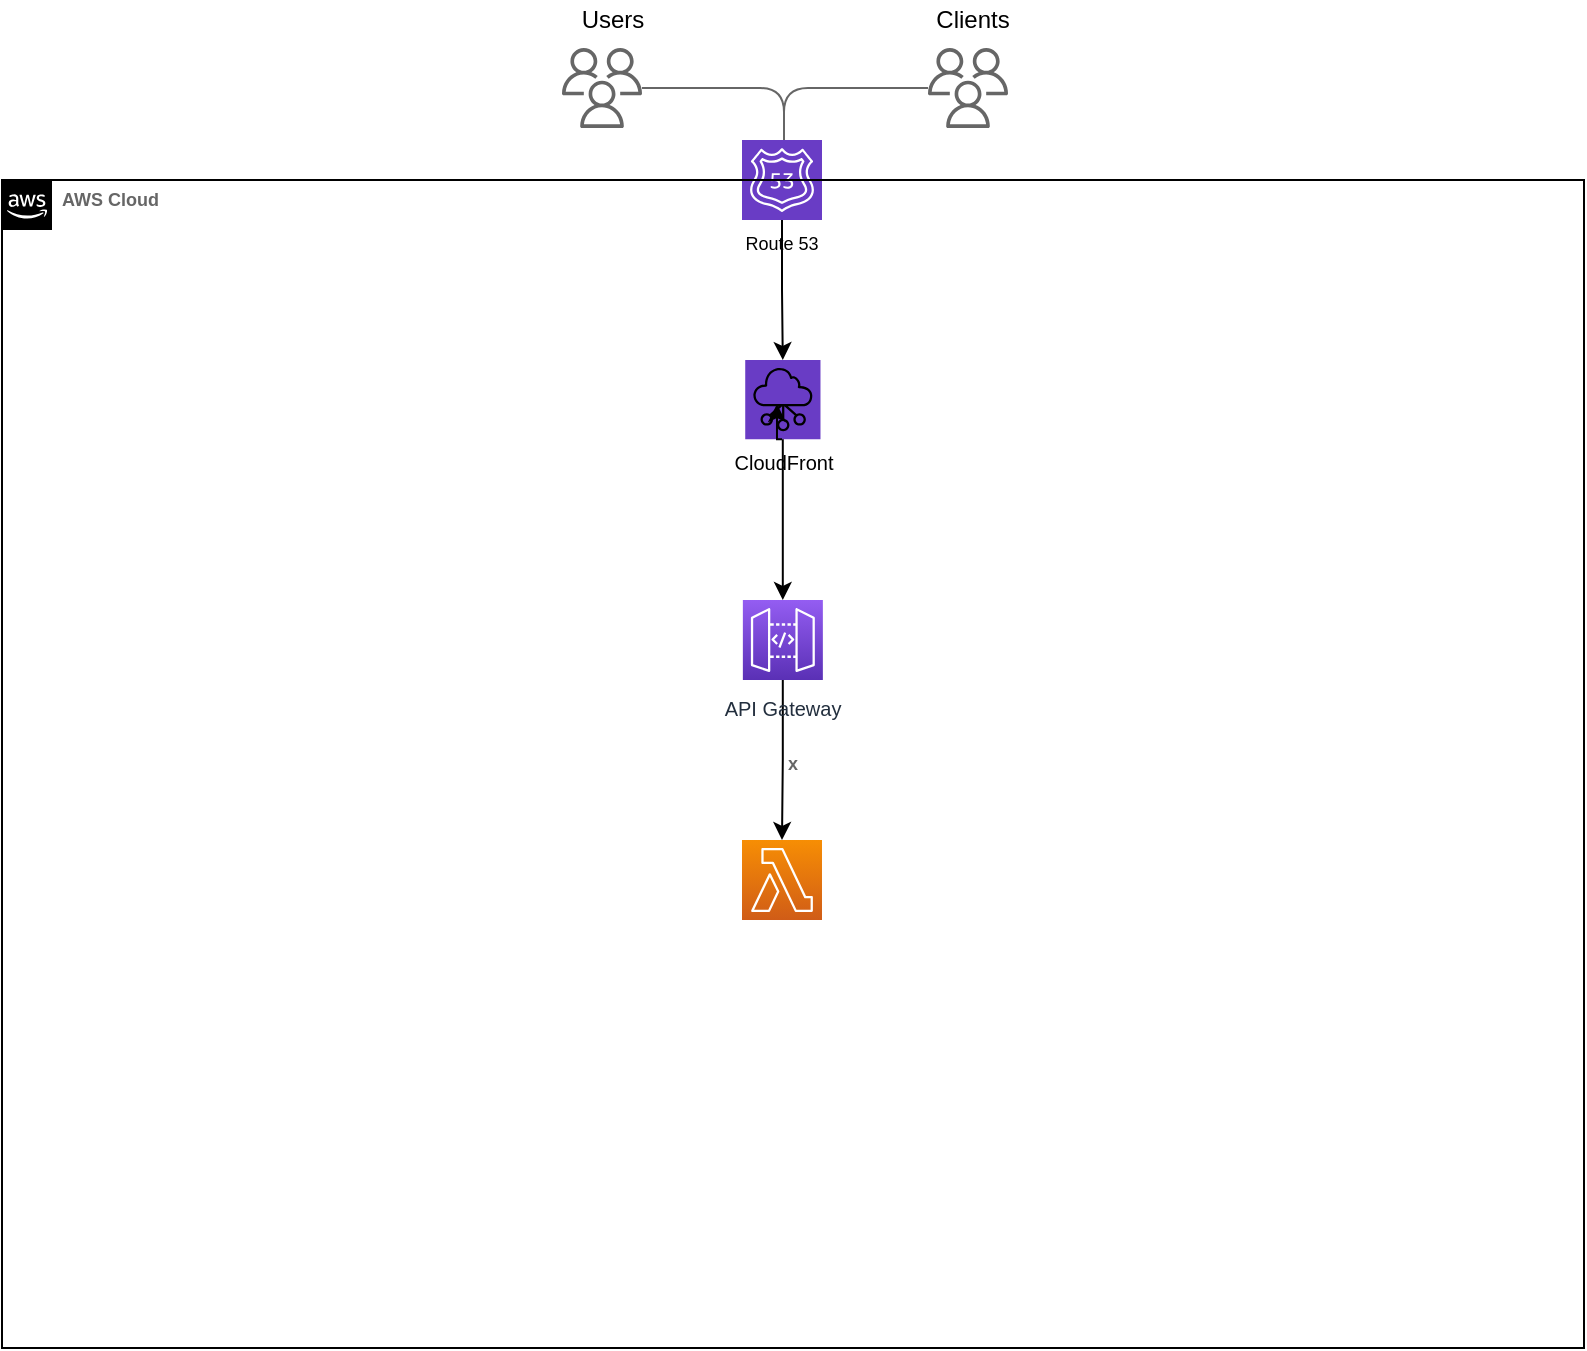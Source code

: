 <mxfile version="13.3.0" type="github">
  <diagram id="En8DPw2VWvYYrCO0BwaC" name="Page-1">
    <mxGraphModel dx="946" dy="614" grid="1" gridSize="10" guides="1" tooltips="1" connect="1" arrows="1" fold="1" page="1" pageScale="1" pageWidth="850" pageHeight="1100" math="0" shadow="0">
      <root>
        <mxCell id="0" />
        <mxCell id="1" parent="0" />
        <UserObject label="" lucidchartObjectId="ZyE4c_P3Ufc7" id="kpLQ-KXEZiZvVzIevv52-104">
          <mxCell style="html=1;whiteSpace=wrap;shape=mxgraph.aws4.users;labelPosition=center;verticalLabelPosition=bottom;align=center;verticalAlign=top;strokeColor=none;fontSize=11;spacing=0;strokeOpacity=100;fillOpacity=100;fillColor=#666666;" vertex="1" parent="1">
            <mxGeometry x="310" y="104" width="40" height="40" as="geometry" />
          </mxCell>
        </UserObject>
        <UserObject label="" lucidchartObjectId="ZyE4HLhWYkgI" id="kpLQ-KXEZiZvVzIevv52-105">
          <mxCell style="html=1;jettySize=18;fontSize=11;strokeColor=#666666;strokeOpacity=100;rounded=1;arcSize=24;edgeStyle=orthogonalEdgeStyle;startArrow=none;;endArrow=none;;exitX=1.0;exitY=0.5;exitPerimeter=1;entryX=0.5;entryY=1.078e-16;entryPerimeter=1;" edge="1" parent="1" source="kpLQ-KXEZiZvVzIevv52-104">
            <mxGeometry width="100" height="100" relative="1" as="geometry">
              <Array as="points">
                <mxPoint x="421.5" y="124" />
              </Array>
              <mxPoint x="421" y="150" as="targetPoint" />
            </mxGeometry>
          </mxCell>
        </UserObject>
        <UserObject label="" lucidchartObjectId="ZyE41c8WnD6." id="kpLQ-KXEZiZvVzIevv52-106">
          <mxCell style="html=1;whiteSpace=wrap;shape=mxgraph.aws4.users;labelPosition=center;verticalLabelPosition=bottom;align=center;verticalAlign=top;strokeColor=none;fontSize=11;spacing=0;strokeOpacity=100;fillOpacity=100;fillColor=#666666;" vertex="1" parent="1">
            <mxGeometry x="493" y="104" width="40" height="40" as="geometry" />
          </mxCell>
        </UserObject>
        <UserObject label="" lucidchartObjectId="ZyE43OfRoB9h" id="kpLQ-KXEZiZvVzIevv52-107">
          <mxCell style="html=1;jettySize=18;fontSize=11;strokeColor=#666666;strokeOpacity=100;rounded=1;arcSize=24;edgeStyle=orthogonalEdgeStyle;startArrow=none;;endArrow=none;;exitX=0;exitY=0.5;exitPerimeter=1;entryX=0.5;entryY=1.078e-16;entryPerimeter=1;" edge="1" parent="1" source="kpLQ-KXEZiZvVzIevv52-106">
            <mxGeometry width="100" height="100" relative="1" as="geometry">
              <Array as="points">
                <mxPoint x="421.5" y="124" />
              </Array>
              <mxPoint x="421" y="150" as="targetPoint" />
            </mxGeometry>
          </mxCell>
        </UserObject>
        <mxCell id="kpLQ-KXEZiZvVzIevv52-108" value="Clients" style="text;html=1;align=center;verticalAlign=middle;resizable=0;points=[];autosize=1;" vertex="1" parent="1">
          <mxGeometry x="490" y="80" width="50" height="20" as="geometry" />
        </mxCell>
        <mxCell id="kpLQ-KXEZiZvVzIevv52-109" value="Users" style="text;html=1;align=center;verticalAlign=middle;resizable=0;points=[];autosize=1;" vertex="1" parent="1">
          <mxGeometry x="310" y="80" width="50" height="20" as="geometry" />
        </mxCell>
        <mxCell id="kpLQ-KXEZiZvVzIevv52-128" style="edgeStyle=orthogonalEdgeStyle;rounded=0;orthogonalLoop=1;jettySize=auto;html=1;" edge="1" parent="1" source="kpLQ-KXEZiZvVzIevv52-126" target="kpLQ-KXEZiZvVzIevv52-122">
          <mxGeometry relative="1" as="geometry" />
        </mxCell>
        <UserObject label="&lt;font style=&quot;font-size: 9px&quot;&gt;Route 53&lt;/font&gt;" lucidchartObjectId="ZyE4sDo.5fip" id="kpLQ-KXEZiZvVzIevv52-126">
          <mxCell style="html=1;whiteSpace=wrap;shape=mxgraph.aws4.resourceIcon;resIcon=mxgraph.aws4.route_53;labelPosition=center;verticalLabelPosition=bottom;align=center;verticalAlign=top;strokeColor=#ffffff;fontSize=11;spacing=0;strokeOpacity=100;fillColor=#693cc5;" vertex="1" parent="1">
            <mxGeometry x="400" y="150" width="40" height="40" as="geometry" />
          </mxCell>
        </UserObject>
        <mxCell id="kpLQ-KXEZiZvVzIevv52-113" value="x" style="html=1;whiteSpace=wrap;fontSize=9;fontColor=#666666;fontStyle=1;spacing=0;strokeOpacity=100;fillOpacity=0;fillColor=#000000;" vertex="1" parent="1">
          <mxGeometry x="30" y="170" width="791" height="584" as="geometry" />
        </mxCell>
        <UserObject label="AWS Cloud" lucidchartObjectId="ZyE4pIuA_5Mh" id="kpLQ-KXEZiZvVzIevv52-114">
          <mxCell style="html=1;whiteSpace=wrap;shape=mxgraph.aws4.group;grIcon=mxgraph.aws4.group_aws_cloud_alt;verticalAlign=top;align=left;spacingLeft=30;fillOpacity=100;fillColor=none;fontSize=9;fontColor=#666666;fontStyle=1;spacing=0;strokeOpacity=100;part=1;" vertex="1" parent="kpLQ-KXEZiZvVzIevv52-113">
            <mxGeometry width="791" height="584" as="geometry" />
          </mxCell>
        </UserObject>
        <mxCell id="kpLQ-KXEZiZvVzIevv52-121" value="" style="group;dropTarget=0;" vertex="1" parent="kpLQ-KXEZiZvVzIevv52-113">
          <mxGeometry x="360.5" y="90" width="59" height="54" as="geometry" />
        </mxCell>
        <UserObject label="&lt;font style=&quot;font-size: 10px&quot;&gt;CloudFront&lt;/font&gt;" lucidchartObjectId="ZyE4HXlMvsA3" id="kpLQ-KXEZiZvVzIevv52-122">
          <mxCell style="html=1;whiteSpace=wrap;shape=mxgraph.aws4.resourceIcon;resIcon=mxgraph.aws4.networking_and_content_delivery;labelPosition=center;verticalLabelPosition=bottom;align=center;verticalAlign=top;fontSize=11;spacing=0;strokeOpacity=0;fillColor=#693cc5;" vertex="1" parent="kpLQ-KXEZiZvVzIevv52-121">
            <mxGeometry x="11.116" width="37.623" height="39.6" as="geometry" />
          </mxCell>
        </UserObject>
        <mxCell id="kpLQ-KXEZiZvVzIevv52-123" style="edgeStyle=orthogonalEdgeStyle;rounded=0;orthogonalLoop=1;jettySize=auto;html=1;exitX=0.5;exitY=0;exitDx=0;exitDy=0;entryX=0.422;entryY=0.556;entryDx=0;entryDy=0;entryPerimeter=0;strokeColor=#000000;" edge="1" parent="kpLQ-KXEZiZvVzIevv52-121" target="kpLQ-KXEZiZvVzIevv52-122">
          <mxGeometry relative="1" as="geometry">
            <mxPoint x="29.5" y="39.6" as="sourcePoint" />
          </mxGeometry>
        </mxCell>
        <mxCell id="kpLQ-KXEZiZvVzIevv52-145" style="edgeStyle=orthogonalEdgeStyle;rounded=0;orthogonalLoop=1;jettySize=auto;html=1;" edge="1" parent="kpLQ-KXEZiZvVzIevv52-113" source="kpLQ-KXEZiZvVzIevv52-129" target="kpLQ-KXEZiZvVzIevv52-144">
          <mxGeometry relative="1" as="geometry" />
        </mxCell>
        <mxCell id="kpLQ-KXEZiZvVzIevv52-129" value="&lt;font style=&quot;font-size: 10px&quot;&gt;API Gateway&lt;/font&gt;" style="outlineConnect=0;fontColor=#232F3E;gradientColor=#945DF2;gradientDirection=north;fillColor=#5A30B5;strokeColor=#ffffff;dashed=0;verticalLabelPosition=bottom;verticalAlign=top;align=center;html=1;fontSize=12;fontStyle=0;shape=mxgraph.aws4.resourceIcon;resIcon=mxgraph.aws4.api_gateway;" vertex="1" parent="kpLQ-KXEZiZvVzIevv52-113">
          <mxGeometry x="370.43" y="210" width="40" height="40" as="geometry" />
        </mxCell>
        <mxCell id="kpLQ-KXEZiZvVzIevv52-134" style="edgeStyle=orthogonalEdgeStyle;rounded=0;orthogonalLoop=1;jettySize=auto;html=1;" edge="1" parent="kpLQ-KXEZiZvVzIevv52-113" source="kpLQ-KXEZiZvVzIevv52-122" target="kpLQ-KXEZiZvVzIevv52-129">
          <mxGeometry relative="1" as="geometry" />
        </mxCell>
        <mxCell id="kpLQ-KXEZiZvVzIevv52-144" value="" style="outlineConnect=0;fontColor=#232F3E;gradientColor=#F78E04;gradientDirection=north;fillColor=#D05C17;strokeColor=#ffffff;dashed=0;verticalLabelPosition=bottom;verticalAlign=top;align=center;html=1;fontSize=12;fontStyle=0;aspect=fixed;shape=mxgraph.aws4.resourceIcon;resIcon=mxgraph.aws4.lambda;" vertex="1" parent="kpLQ-KXEZiZvVzIevv52-113">
          <mxGeometry x="370" y="330" width="40" height="40" as="geometry" />
        </mxCell>
      </root>
    </mxGraphModel>
  </diagram>
</mxfile>
